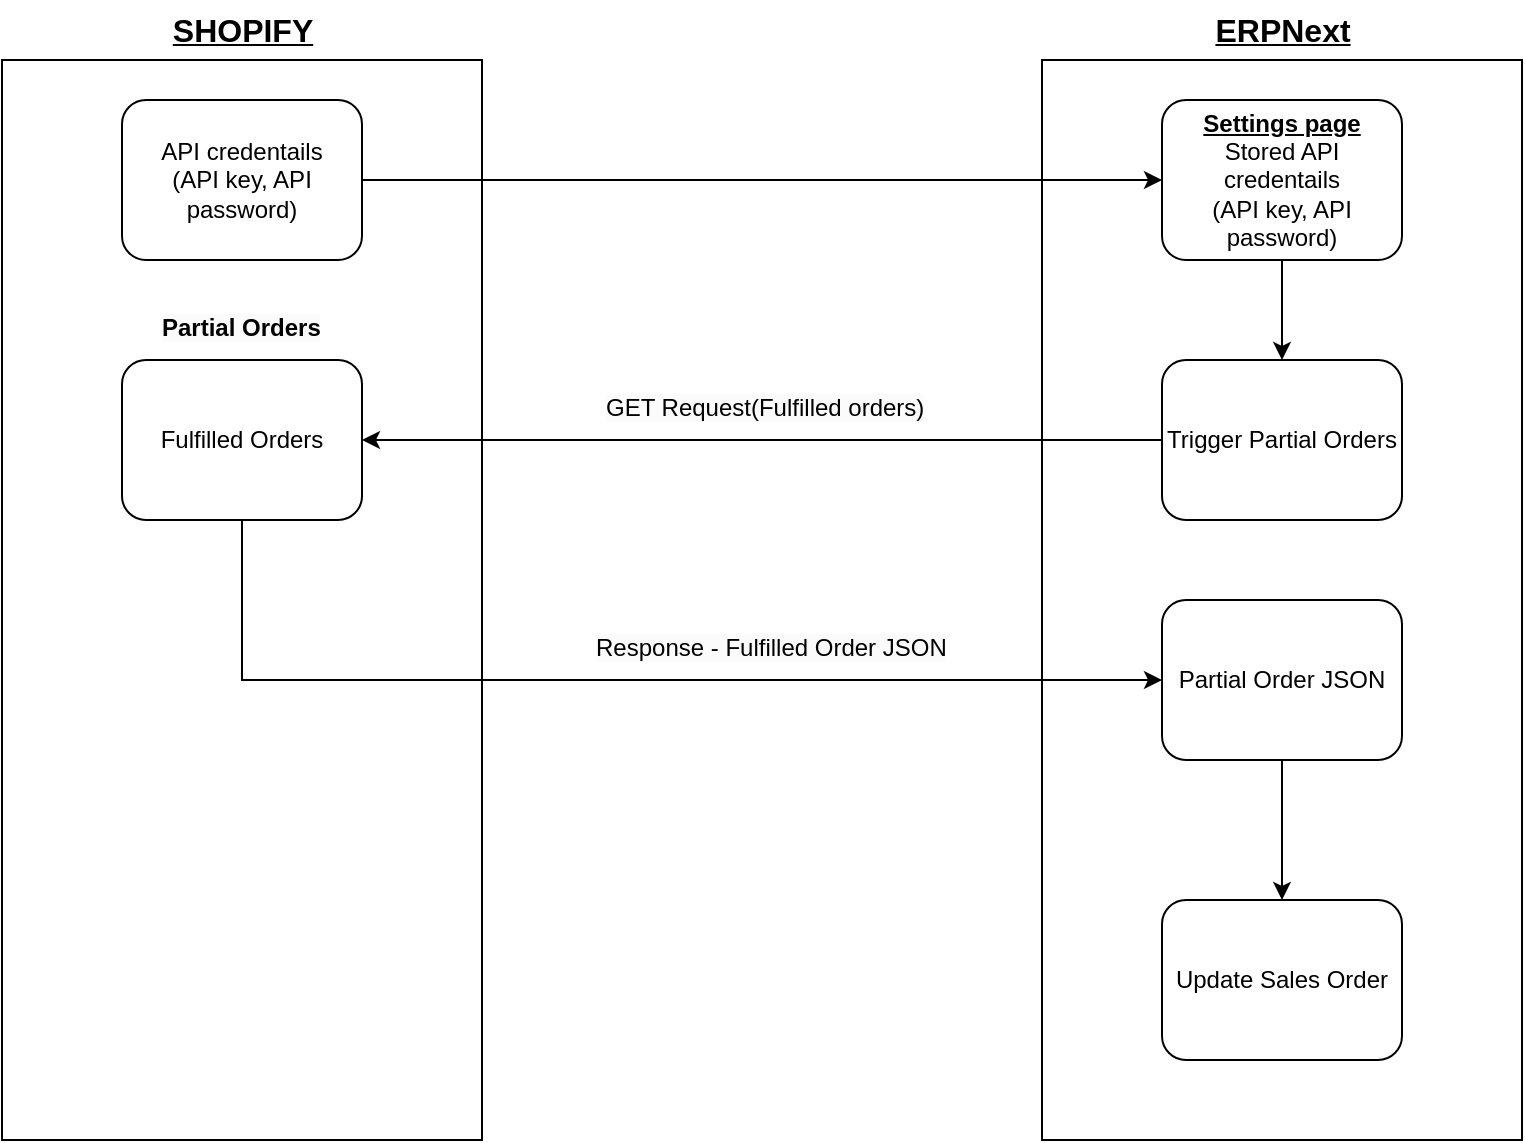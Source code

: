 <mxfile version="22.1.16" type="github">
  <diagram name="Page-1" id="_sqA8WyN1NTwwEKxDKSw">
    <mxGraphModel dx="1050" dy="577" grid="1" gridSize="10" guides="1" tooltips="1" connect="1" arrows="1" fold="1" page="1" pageScale="1" pageWidth="850" pageHeight="1100" math="0" shadow="0">
      <root>
        <mxCell id="0" />
        <mxCell id="1" parent="0" />
        <mxCell id="8_bsjOaWdprMZcgOefph-1" value="" style="rounded=0;whiteSpace=wrap;html=1;" vertex="1" parent="1">
          <mxGeometry x="40" y="40" width="240" height="540" as="geometry" />
        </mxCell>
        <mxCell id="8_bsjOaWdprMZcgOefph-2" value="" style="rounded=0;whiteSpace=wrap;html=1;" vertex="1" parent="1">
          <mxGeometry x="560" y="40" width="240" height="540" as="geometry" />
        </mxCell>
        <mxCell id="8_bsjOaWdprMZcgOefph-3" value="&lt;b&gt;&lt;u&gt;&lt;font style=&quot;font-size: 16px;&quot;&gt;SHOPIFY&lt;/font&gt;&lt;/u&gt;&lt;/b&gt;" style="text;html=1;align=center;verticalAlign=middle;resizable=0;points=[];autosize=1;strokeColor=none;fillColor=none;" vertex="1" parent="1">
          <mxGeometry x="115" y="10" width="90" height="30" as="geometry" />
        </mxCell>
        <mxCell id="8_bsjOaWdprMZcgOefph-4" value="&lt;span style=&quot;font-size: 16px;&quot;&gt;&lt;b&gt;&lt;u&gt;ERPNext&lt;br&gt;&lt;/u&gt;&lt;/b&gt;&lt;/span&gt;" style="text;html=1;align=center;verticalAlign=middle;resizable=0;points=[];autosize=1;strokeColor=none;fillColor=none;" vertex="1" parent="1">
          <mxGeometry x="635" y="10" width="90" height="30" as="geometry" />
        </mxCell>
        <mxCell id="8_bsjOaWdprMZcgOefph-5" style="edgeStyle=none;rounded=0;orthogonalLoop=1;jettySize=auto;html=1;" edge="1" parent="1" source="8_bsjOaWdprMZcgOefph-6" target="8_bsjOaWdprMZcgOefph-8">
          <mxGeometry relative="1" as="geometry" />
        </mxCell>
        <mxCell id="8_bsjOaWdprMZcgOefph-6" value="API credentails&lt;br&gt;(API key, API password)" style="rounded=1;whiteSpace=wrap;html=1;" vertex="1" parent="1">
          <mxGeometry x="100" y="60" width="120" height="80" as="geometry" />
        </mxCell>
        <mxCell id="8_bsjOaWdprMZcgOefph-7" value="" style="edgeStyle=none;rounded=0;orthogonalLoop=1;jettySize=auto;html=1;" edge="1" parent="1" source="8_bsjOaWdprMZcgOefph-8" target="8_bsjOaWdprMZcgOefph-10">
          <mxGeometry relative="1" as="geometry" />
        </mxCell>
        <mxCell id="8_bsjOaWdprMZcgOefph-8" value="&lt;b&gt;&lt;u&gt;Settings page&lt;/u&gt;&lt;/b&gt;&lt;br&gt;Stored API credentails&lt;br&gt;(API key, API password)" style="rounded=1;whiteSpace=wrap;html=1;" vertex="1" parent="1">
          <mxGeometry x="620" y="60" width="120" height="80" as="geometry" />
        </mxCell>
        <mxCell id="8_bsjOaWdprMZcgOefph-9" style="edgeStyle=none;rounded=0;orthogonalLoop=1;jettySize=auto;html=1;exitX=0;exitY=0.5;exitDx=0;exitDy=0;" edge="1" parent="1" source="8_bsjOaWdprMZcgOefph-10" target="8_bsjOaWdprMZcgOefph-13">
          <mxGeometry relative="1" as="geometry" />
        </mxCell>
        <mxCell id="8_bsjOaWdprMZcgOefph-10" value="Trigger Partial Orders" style="rounded=1;whiteSpace=wrap;html=1;" vertex="1" parent="1">
          <mxGeometry x="620" y="190" width="120" height="80" as="geometry" />
        </mxCell>
        <mxCell id="8_bsjOaWdprMZcgOefph-11" value="&lt;span style=&quot;color: rgb(0, 0, 0); font-family: Helvetica; font-size: 12px; font-style: normal; font-variant-ligatures: normal; font-variant-caps: normal; font-weight: 400; letter-spacing: normal; orphans: 2; text-align: center; text-indent: 0px; text-transform: none; widows: 2; word-spacing: 0px; -webkit-text-stroke-width: 0px; background-color: rgb(251, 251, 251); text-decoration-thickness: initial; text-decoration-style: initial; text-decoration-color: initial; float: none; display: inline !important;&quot;&gt;GET Request(Fulfilled orders)&lt;/span&gt;" style="text;whiteSpace=wrap;html=1;" vertex="1" parent="1">
          <mxGeometry x="340" y="200" width="170" height="40" as="geometry" />
        </mxCell>
        <mxCell id="8_bsjOaWdprMZcgOefph-12" style="edgeStyle=none;rounded=0;orthogonalLoop=1;jettySize=auto;html=1;entryX=0;entryY=0.5;entryDx=0;entryDy=0;" edge="1" parent="1" source="8_bsjOaWdprMZcgOefph-13" target="8_bsjOaWdprMZcgOefph-15">
          <mxGeometry relative="1" as="geometry">
            <Array as="points">
              <mxPoint x="160" y="350" />
            </Array>
          </mxGeometry>
        </mxCell>
        <mxCell id="8_bsjOaWdprMZcgOefph-13" value="Fulfilled Orders" style="rounded=1;whiteSpace=wrap;html=1;" vertex="1" parent="1">
          <mxGeometry x="100" y="190" width="120" height="80" as="geometry" />
        </mxCell>
        <mxCell id="8_bsjOaWdprMZcgOefph-14" style="rounded=0;orthogonalLoop=1;jettySize=auto;html=1;" edge="1" parent="1" source="8_bsjOaWdprMZcgOefph-15" target="8_bsjOaWdprMZcgOefph-17">
          <mxGeometry relative="1" as="geometry" />
        </mxCell>
        <mxCell id="8_bsjOaWdprMZcgOefph-15" value="Partial Order JSON" style="rounded=1;whiteSpace=wrap;html=1;" vertex="1" parent="1">
          <mxGeometry x="620" y="310" width="120" height="80" as="geometry" />
        </mxCell>
        <mxCell id="8_bsjOaWdprMZcgOefph-16" value="&lt;span style=&quot;color: rgb(0, 0, 0); font-family: Helvetica; font-size: 12px; font-style: normal; font-variant-ligatures: normal; font-variant-caps: normal; font-weight: 400; letter-spacing: normal; orphans: 2; text-align: center; text-indent: 0px; text-transform: none; widows: 2; word-spacing: 0px; -webkit-text-stroke-width: 0px; background-color: rgb(251, 251, 251); text-decoration-thickness: initial; text-decoration-style: initial; text-decoration-color: initial; float: none; display: inline !important;&quot;&gt;Response - Fulfilled Order JSON&lt;/span&gt;" style="text;whiteSpace=wrap;html=1;" vertex="1" parent="1">
          <mxGeometry x="335" y="320" width="180" height="40" as="geometry" />
        </mxCell>
        <mxCell id="8_bsjOaWdprMZcgOefph-17" value="Update Sales Order" style="rounded=1;whiteSpace=wrap;html=1;" vertex="1" parent="1">
          <mxGeometry x="620" y="460" width="120" height="80" as="geometry" />
        </mxCell>
        <mxCell id="8_bsjOaWdprMZcgOefph-18" value="&lt;span style=&quot;color: rgb(0, 0, 0); font-family: Helvetica; font-size: 12px; font-style: normal; font-variant-ligatures: normal; font-variant-caps: normal; letter-spacing: normal; orphans: 2; text-align: center; text-indent: 0px; text-transform: none; widows: 2; word-spacing: 0px; -webkit-text-stroke-width: 0px; background-color: rgb(251, 251, 251); text-decoration-thickness: initial; text-decoration-style: initial; text-decoration-color: initial; float: none; display: inline !important;&quot;&gt;Partial Orders&lt;/span&gt;" style="text;whiteSpace=wrap;html=1;fontStyle=1" vertex="1" parent="1">
          <mxGeometry x="117.5" y="160" width="85" height="30" as="geometry" />
        </mxCell>
      </root>
    </mxGraphModel>
  </diagram>
</mxfile>
